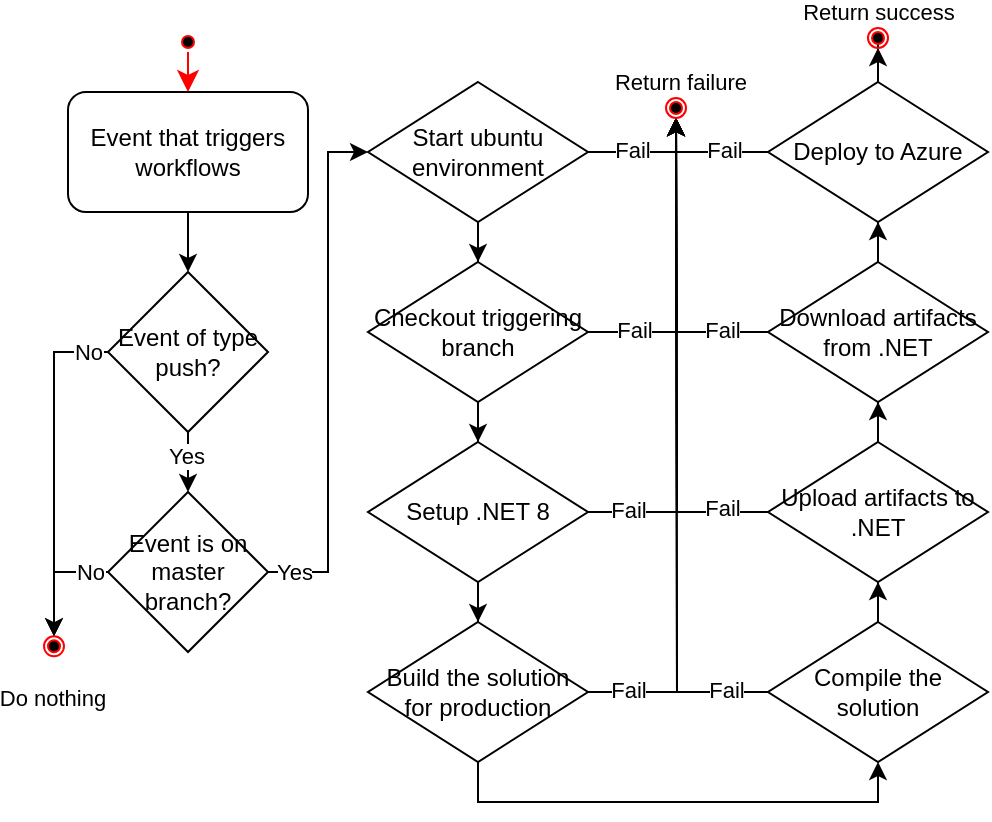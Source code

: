 <mxfile version="25.0.2">
  <diagram name="Side-1" id="jqf4CVR8H9oZOVj8HVa5">
    <mxGraphModel dx="787" dy="504" grid="1" gridSize="10" guides="1" tooltips="1" connect="1" arrows="1" fold="1" page="1" pageScale="1" pageWidth="827" pageHeight="1169" math="0" shadow="0">
      <root>
        <mxCell id="0" />
        <mxCell id="1" parent="0" />
        <mxCell id="xOpDSvbHtP4qXX7hfPy8-1" style="edgeStyle=orthogonalEdgeStyle;rounded=0;orthogonalLoop=1;jettySize=auto;html=1;entryX=0.5;entryY=0;entryDx=0;entryDy=0;" edge="1" parent="1" source="xOpDSvbHtP4qXX7hfPy8-2" target="xOpDSvbHtP4qXX7hfPy8-6">
          <mxGeometry relative="1" as="geometry" />
        </mxCell>
        <mxCell id="xOpDSvbHtP4qXX7hfPy8-2" value="&lt;font&gt;Event that triggers workflows&lt;/font&gt;" style="rounded=1;whiteSpace=wrap;html=1;" vertex="1" parent="1">
          <mxGeometry x="100" y="230" width="120" height="60" as="geometry" />
        </mxCell>
        <mxCell id="xOpDSvbHtP4qXX7hfPy8-54" style="edgeStyle=orthogonalEdgeStyle;rounded=0;orthogonalLoop=1;jettySize=auto;html=1;entryX=0.5;entryY=0;entryDx=0;entryDy=0;" edge="1" parent="1" source="xOpDSvbHtP4qXX7hfPy8-6" target="xOpDSvbHtP4qXX7hfPy8-53">
          <mxGeometry relative="1" as="geometry" />
        </mxCell>
        <mxCell id="xOpDSvbHtP4qXX7hfPy8-55" value="Yes" style="edgeLabel;html=1;align=center;verticalAlign=middle;resizable=0;points=[];" vertex="1" connectable="0" parent="xOpDSvbHtP4qXX7hfPy8-54">
          <mxGeometry x="0.525" y="1" relative="1" as="geometry">
            <mxPoint x="-2" y="-6" as="offset" />
          </mxGeometry>
        </mxCell>
        <mxCell id="xOpDSvbHtP4qXX7hfPy8-58" style="edgeStyle=orthogonalEdgeStyle;rounded=0;orthogonalLoop=1;jettySize=auto;html=1;exitX=0;exitY=0.5;exitDx=0;exitDy=0;entryX=0.5;entryY=0;entryDx=0;entryDy=0;" edge="1" parent="1" source="xOpDSvbHtP4qXX7hfPy8-6" target="xOpDSvbHtP4qXX7hfPy8-47">
          <mxGeometry relative="1" as="geometry" />
        </mxCell>
        <mxCell id="xOpDSvbHtP4qXX7hfPy8-60" value="No" style="edgeLabel;html=1;align=center;verticalAlign=middle;resizable=0;points=[];" vertex="1" connectable="0" parent="xOpDSvbHtP4qXX7hfPy8-58">
          <mxGeometry x="-0.803" relative="1" as="geometry">
            <mxPoint x="6" as="offset" />
          </mxGeometry>
        </mxCell>
        <mxCell id="xOpDSvbHtP4qXX7hfPy8-6" value="Event of type push?" style="rhombus;whiteSpace=wrap;html=1;" vertex="1" parent="1">
          <mxGeometry x="120" y="320" width="80" height="80" as="geometry" />
        </mxCell>
        <mxCell id="xOpDSvbHtP4qXX7hfPy8-13" style="edgeStyle=orthogonalEdgeStyle;rounded=0;orthogonalLoop=1;jettySize=auto;html=1;" edge="1" parent="1" source="xOpDSvbHtP4qXX7hfPy8-16" target="xOpDSvbHtP4qXX7hfPy8-20">
          <mxGeometry relative="1" as="geometry" />
        </mxCell>
        <mxCell id="xOpDSvbHtP4qXX7hfPy8-14" style="edgeStyle=orthogonalEdgeStyle;rounded=0;orthogonalLoop=1;jettySize=auto;html=1;entryX=0.5;entryY=1;entryDx=0;entryDy=0;" edge="1" parent="1" source="xOpDSvbHtP4qXX7hfPy8-16">
          <mxGeometry relative="1" as="geometry">
            <mxPoint x="404" y="243.0" as="targetPoint" />
            <Array as="points">
              <mxPoint x="404" y="260" />
            </Array>
          </mxGeometry>
        </mxCell>
        <mxCell id="xOpDSvbHtP4qXX7hfPy8-15" value="Fail" style="edgeLabel;html=1;align=center;verticalAlign=middle;resizable=0;points=[];" vertex="1" connectable="0" parent="xOpDSvbHtP4qXX7hfPy8-14">
          <mxGeometry x="-0.318" y="-2" relative="1" as="geometry">
            <mxPoint x="1" y="-3" as="offset" />
          </mxGeometry>
        </mxCell>
        <mxCell id="xOpDSvbHtP4qXX7hfPy8-16" value="Start ubuntu environment" style="rhombus;whiteSpace=wrap;html=1;" vertex="1" parent="1">
          <mxGeometry x="250" y="225" width="110" height="70" as="geometry" />
        </mxCell>
        <mxCell id="xOpDSvbHtP4qXX7hfPy8-17" style="edgeStyle=orthogonalEdgeStyle;rounded=0;orthogonalLoop=1;jettySize=auto;html=1;" edge="1" parent="1" source="xOpDSvbHtP4qXX7hfPy8-20" target="xOpDSvbHtP4qXX7hfPy8-23">
          <mxGeometry relative="1" as="geometry" />
        </mxCell>
        <mxCell id="xOpDSvbHtP4qXX7hfPy8-18" style="edgeStyle=orthogonalEdgeStyle;rounded=0;orthogonalLoop=1;jettySize=auto;html=1;entryX=0.5;entryY=1;entryDx=0;entryDy=0;" edge="1" parent="1" source="xOpDSvbHtP4qXX7hfPy8-20">
          <mxGeometry relative="1" as="geometry">
            <mxPoint x="404" y="243.0" as="targetPoint" />
          </mxGeometry>
        </mxCell>
        <mxCell id="xOpDSvbHtP4qXX7hfPy8-19" value="Fail" style="edgeLabel;html=1;align=center;verticalAlign=middle;resizable=0;points=[];" vertex="1" connectable="0" parent="xOpDSvbHtP4qXX7hfPy8-18">
          <mxGeometry x="-0.517" y="2" relative="1" as="geometry">
            <mxPoint x="-14" y="1" as="offset" />
          </mxGeometry>
        </mxCell>
        <mxCell id="xOpDSvbHtP4qXX7hfPy8-20" value="Checkout triggering branch" style="rhombus;whiteSpace=wrap;html=1;" vertex="1" parent="1">
          <mxGeometry x="250" y="315" width="110" height="70" as="geometry" />
        </mxCell>
        <mxCell id="xOpDSvbHtP4qXX7hfPy8-21" style="edgeStyle=orthogonalEdgeStyle;rounded=0;orthogonalLoop=1;jettySize=auto;html=1;entryX=0.5;entryY=0;entryDx=0;entryDy=0;" edge="1" parent="1" source="xOpDSvbHtP4qXX7hfPy8-23" target="xOpDSvbHtP4qXX7hfPy8-36">
          <mxGeometry relative="1" as="geometry" />
        </mxCell>
        <mxCell id="xOpDSvbHtP4qXX7hfPy8-22" style="edgeStyle=orthogonalEdgeStyle;rounded=0;orthogonalLoop=1;jettySize=auto;html=1;entryX=0.5;entryY=1;entryDx=0;entryDy=0;" edge="1" parent="1" source="xOpDSvbHtP4qXX7hfPy8-23">
          <mxGeometry relative="1" as="geometry">
            <mxPoint x="404" y="243.0" as="targetPoint" />
          </mxGeometry>
        </mxCell>
        <mxCell id="xOpDSvbHtP4qXX7hfPy8-23" value="Setup .NET 8" style="rhombus;whiteSpace=wrap;html=1;" vertex="1" parent="1">
          <mxGeometry x="250" y="405" width="110" height="70" as="geometry" />
        </mxCell>
        <mxCell id="xOpDSvbHtP4qXX7hfPy8-24" style="edgeStyle=orthogonalEdgeStyle;rounded=0;orthogonalLoop=1;jettySize=auto;html=1;entryX=0.5;entryY=1;entryDx=0;entryDy=0;" edge="1" parent="1" source="xOpDSvbHtP4qXX7hfPy8-28" target="xOpDSvbHtP4qXX7hfPy8-41">
          <mxGeometry relative="1" as="geometry" />
        </mxCell>
        <mxCell id="xOpDSvbHtP4qXX7hfPy8-25" style="edgeStyle=orthogonalEdgeStyle;rounded=0;orthogonalLoop=1;jettySize=auto;html=1;entryX=0.5;entryY=1;entryDx=0;entryDy=0;" edge="1" parent="1" source="xOpDSvbHtP4qXX7hfPy8-28">
          <mxGeometry relative="1" as="geometry">
            <mxPoint x="404" y="243.0" as="targetPoint" />
          </mxGeometry>
        </mxCell>
        <mxCell id="xOpDSvbHtP4qXX7hfPy8-26" value="Fail" style="edgeLabel;html=1;align=center;verticalAlign=middle;resizable=0;points=[];" vertex="1" connectable="0" parent="xOpDSvbHtP4qXX7hfPy8-25">
          <mxGeometry x="-0.627" relative="1" as="geometry">
            <mxPoint x="-25" y="-1" as="offset" />
          </mxGeometry>
        </mxCell>
        <mxCell id="xOpDSvbHtP4qXX7hfPy8-27" value="Fail" style="edgeLabel;html=1;align=center;verticalAlign=middle;resizable=0;points=[];" vertex="1" connectable="0" parent="xOpDSvbHtP4qXX7hfPy8-25">
          <mxGeometry x="-0.811" relative="1" as="geometry">
            <mxPoint y="-2" as="offset" />
          </mxGeometry>
        </mxCell>
        <mxCell id="xOpDSvbHtP4qXX7hfPy8-28" value="Upload artifacts to .NET" style="rhombus;whiteSpace=wrap;html=1;" vertex="1" parent="1">
          <mxGeometry x="450" y="405" width="110" height="70" as="geometry" />
        </mxCell>
        <mxCell id="xOpDSvbHtP4qXX7hfPy8-29" style="edgeStyle=orthogonalEdgeStyle;rounded=0;orthogonalLoop=1;jettySize=auto;html=1;entryX=0.5;entryY=1;entryDx=0;entryDy=0;" edge="1" parent="1" source="xOpDSvbHtP4qXX7hfPy8-32" target="xOpDSvbHtP4qXX7hfPy8-28">
          <mxGeometry relative="1" as="geometry" />
        </mxCell>
        <mxCell id="xOpDSvbHtP4qXX7hfPy8-30" style="edgeStyle=orthogonalEdgeStyle;rounded=0;orthogonalLoop=1;jettySize=auto;html=1;" edge="1" parent="1" source="xOpDSvbHtP4qXX7hfPy8-32">
          <mxGeometry relative="1" as="geometry">
            <mxPoint x="404" y="243.0" as="targetPoint" />
          </mxGeometry>
        </mxCell>
        <mxCell id="xOpDSvbHtP4qXX7hfPy8-31" value="Fail" style="edgeLabel;html=1;align=center;verticalAlign=middle;resizable=0;points=[];" vertex="1" connectable="0" parent="xOpDSvbHtP4qXX7hfPy8-30">
          <mxGeometry x="-0.821" y="-2" relative="1" as="geometry">
            <mxPoint x="9" y="1" as="offset" />
          </mxGeometry>
        </mxCell>
        <mxCell id="xOpDSvbHtP4qXX7hfPy8-32" value="Compile the solution" style="rhombus;whiteSpace=wrap;html=1;" vertex="1" parent="1">
          <mxGeometry x="450" y="495" width="110" height="70" as="geometry" />
        </mxCell>
        <mxCell id="xOpDSvbHtP4qXX7hfPy8-33" style="edgeStyle=orthogonalEdgeStyle;rounded=0;orthogonalLoop=1;jettySize=auto;html=1;entryX=0.5;entryY=1;entryDx=0;entryDy=0;exitX=0.5;exitY=1;exitDx=0;exitDy=0;" edge="1" parent="1" source="xOpDSvbHtP4qXX7hfPy8-36" target="xOpDSvbHtP4qXX7hfPy8-32">
          <mxGeometry relative="1" as="geometry" />
        </mxCell>
        <mxCell id="xOpDSvbHtP4qXX7hfPy8-34" style="edgeStyle=orthogonalEdgeStyle;rounded=0;orthogonalLoop=1;jettySize=auto;html=1;" edge="1" parent="1" source="xOpDSvbHtP4qXX7hfPy8-36">
          <mxGeometry relative="1" as="geometry">
            <mxPoint x="404" y="243.0" as="targetPoint" />
          </mxGeometry>
        </mxCell>
        <mxCell id="xOpDSvbHtP4qXX7hfPy8-35" value="Fail" style="edgeLabel;html=1;align=center;verticalAlign=middle;resizable=0;points=[];" vertex="1" connectable="0" parent="xOpDSvbHtP4qXX7hfPy8-34">
          <mxGeometry x="-0.86" y="-2" relative="1" as="geometry">
            <mxPoint x="-3" y="-3" as="offset" />
          </mxGeometry>
        </mxCell>
        <mxCell id="xOpDSvbHtP4qXX7hfPy8-36" value="Build the solution for production" style="rhombus;whiteSpace=wrap;html=1;" vertex="1" parent="1">
          <mxGeometry x="250" y="495" width="110" height="70" as="geometry" />
        </mxCell>
        <mxCell id="xOpDSvbHtP4qXX7hfPy8-37" style="edgeStyle=orthogonalEdgeStyle;rounded=0;orthogonalLoop=1;jettySize=auto;html=1;entryX=0.5;entryY=1;entryDx=0;entryDy=0;" edge="1" parent="1" source="xOpDSvbHtP4qXX7hfPy8-41" target="xOpDSvbHtP4qXX7hfPy8-46">
          <mxGeometry relative="1" as="geometry" />
        </mxCell>
        <mxCell id="xOpDSvbHtP4qXX7hfPy8-38" style="edgeStyle=orthogonalEdgeStyle;rounded=0;orthogonalLoop=1;jettySize=auto;html=1;exitX=0;exitY=0.5;exitDx=0;exitDy=0;entryX=0.5;entryY=1;entryDx=0;entryDy=0;" edge="1" parent="1" source="xOpDSvbHtP4qXX7hfPy8-41" target="xOpDSvbHtP4qXX7hfPy8-51">
          <mxGeometry relative="1" as="geometry" />
        </mxCell>
        <mxCell id="xOpDSvbHtP4qXX7hfPy8-39" value="Fail" style="edgeLabel;html=1;align=center;verticalAlign=middle;resizable=0;points=[];" vertex="1" connectable="0" parent="xOpDSvbHtP4qXX7hfPy8-38">
          <mxGeometry x="-0.696" y="-1" relative="1" as="geometry">
            <mxPoint as="offset" />
          </mxGeometry>
        </mxCell>
        <mxCell id="xOpDSvbHtP4qXX7hfPy8-40" value="Return failure" style="edgeLabel;html=1;align=center;verticalAlign=middle;resizable=0;points=[];" vertex="1" connectable="0" parent="xOpDSvbHtP4qXX7hfPy8-38">
          <mxGeometry x="0.475" y="1" relative="1" as="geometry">
            <mxPoint x="3" y="-58" as="offset" />
          </mxGeometry>
        </mxCell>
        <mxCell id="xOpDSvbHtP4qXX7hfPy8-41" value="Download artifacts from .NET" style="rhombus;whiteSpace=wrap;html=1;" vertex="1" parent="1">
          <mxGeometry x="450" y="315" width="110" height="70" as="geometry" />
        </mxCell>
        <mxCell id="xOpDSvbHtP4qXX7hfPy8-42" style="edgeStyle=orthogonalEdgeStyle;rounded=0;orthogonalLoop=1;jettySize=auto;html=1;entryX=0.5;entryY=1;entryDx=0;entryDy=0;" edge="1" parent="1" source="xOpDSvbHtP4qXX7hfPy8-46" target="xOpDSvbHtP4qXX7hfPy8-48">
          <mxGeometry relative="1" as="geometry" />
        </mxCell>
        <mxCell id="xOpDSvbHtP4qXX7hfPy8-43" value="Return success" style="edgeLabel;html=1;align=center;verticalAlign=middle;resizable=0;points=[];" vertex="1" connectable="0" parent="xOpDSvbHtP4qXX7hfPy8-42">
          <mxGeometry x="0.619" y="-1" relative="1" as="geometry">
            <mxPoint x="-1" y="-30" as="offset" />
          </mxGeometry>
        </mxCell>
        <mxCell id="xOpDSvbHtP4qXX7hfPy8-44" style="edgeStyle=orthogonalEdgeStyle;rounded=0;orthogonalLoop=1;jettySize=auto;html=1;exitX=0;exitY=0.5;exitDx=0;exitDy=0;entryX=0.5;entryY=1;entryDx=0;entryDy=0;" edge="1" parent="1" source="xOpDSvbHtP4qXX7hfPy8-46" target="xOpDSvbHtP4qXX7hfPy8-51">
          <mxGeometry relative="1" as="geometry">
            <Array as="points">
              <mxPoint x="404" y="260" />
            </Array>
          </mxGeometry>
        </mxCell>
        <mxCell id="xOpDSvbHtP4qXX7hfPy8-45" value="Fail" style="edgeLabel;html=1;align=center;verticalAlign=middle;resizable=0;points=[];" vertex="1" connectable="0" parent="xOpDSvbHtP4qXX7hfPy8-44">
          <mxGeometry x="-0.332" relative="1" as="geometry">
            <mxPoint x="-1" y="-1" as="offset" />
          </mxGeometry>
        </mxCell>
        <mxCell id="xOpDSvbHtP4qXX7hfPy8-46" value="Deploy to Azure" style="rhombus;whiteSpace=wrap;html=1;" vertex="1" parent="1">
          <mxGeometry x="450" y="225" width="110" height="70" as="geometry" />
        </mxCell>
        <mxCell id="xOpDSvbHtP4qXX7hfPy8-47" value="" style="ellipse;html=1;shape=endState;fillColor=#000000;strokeColor=#ff0000;" vertex="1" parent="1">
          <mxGeometry x="88" y="502.15" width="10" height="10" as="geometry" />
        </mxCell>
        <mxCell id="xOpDSvbHtP4qXX7hfPy8-48" value="" style="ellipse;html=1;shape=endState;fillColor=#000000;strokeColor=#ff0000;" vertex="1" parent="1">
          <mxGeometry x="500" y="198" width="10" height="10" as="geometry" />
        </mxCell>
        <mxCell id="xOpDSvbHtP4qXX7hfPy8-49" value="" style="ellipse;html=1;shape=startState;fillColor=#000000;strokeColor=#ff0000;" vertex="1" parent="1">
          <mxGeometry x="155" y="200" width="10" height="10" as="geometry" />
        </mxCell>
        <mxCell id="xOpDSvbHtP4qXX7hfPy8-50" value="" style="edgeStyle=orthogonalEdgeStyle;html=1;verticalAlign=bottom;endArrow=classic;endSize=8;strokeColor=#ff0000;rounded=0;endFill=1;" edge="1" parent="1" source="xOpDSvbHtP4qXX7hfPy8-49">
          <mxGeometry relative="1" as="geometry">
            <mxPoint x="160" y="230" as="targetPoint" />
          </mxGeometry>
        </mxCell>
        <mxCell id="xOpDSvbHtP4qXX7hfPy8-51" value="" style="ellipse;html=1;shape=endState;fillColor=#000000;strokeColor=#ff0000;" vertex="1" parent="1">
          <mxGeometry x="399" y="233" width="10" height="10" as="geometry" />
        </mxCell>
        <mxCell id="xOpDSvbHtP4qXX7hfPy8-59" style="edgeStyle=orthogonalEdgeStyle;rounded=0;orthogonalLoop=1;jettySize=auto;html=1;exitX=0;exitY=0.5;exitDx=0;exitDy=0;entryX=0.5;entryY=0;entryDx=0;entryDy=0;" edge="1" parent="1" source="xOpDSvbHtP4qXX7hfPy8-53" target="xOpDSvbHtP4qXX7hfPy8-47">
          <mxGeometry relative="1" as="geometry" />
        </mxCell>
        <mxCell id="xOpDSvbHtP4qXX7hfPy8-61" value="No" style="edgeLabel;html=1;align=center;verticalAlign=middle;resizable=0;points=[];" vertex="1" connectable="0" parent="xOpDSvbHtP4qXX7hfPy8-59">
          <mxGeometry x="-0.671" y="1" relative="1" as="geometry">
            <mxPoint y="-1" as="offset" />
          </mxGeometry>
        </mxCell>
        <mxCell id="xOpDSvbHtP4qXX7hfPy8-64" value="Do nothing" style="edgeLabel;html=1;align=center;verticalAlign=middle;resizable=0;points=[];" vertex="1" connectable="0" parent="xOpDSvbHtP4qXX7hfPy8-59">
          <mxGeometry x="0.499" y="1" relative="1" as="geometry">
            <mxPoint x="-2" y="45" as="offset" />
          </mxGeometry>
        </mxCell>
        <mxCell id="xOpDSvbHtP4qXX7hfPy8-62" style="edgeStyle=orthogonalEdgeStyle;rounded=0;orthogonalLoop=1;jettySize=auto;html=1;exitX=1;exitY=0.5;exitDx=0;exitDy=0;entryX=0;entryY=0.5;entryDx=0;entryDy=0;" edge="1" parent="1" source="xOpDSvbHtP4qXX7hfPy8-53" target="xOpDSvbHtP4qXX7hfPy8-16">
          <mxGeometry relative="1" as="geometry">
            <Array as="points">
              <mxPoint x="230" y="470" />
              <mxPoint x="230" y="260" />
            </Array>
          </mxGeometry>
        </mxCell>
        <mxCell id="xOpDSvbHtP4qXX7hfPy8-63" value="Yes" style="edgeLabel;html=1;align=center;verticalAlign=middle;resizable=0;points=[];" vertex="1" connectable="0" parent="xOpDSvbHtP4qXX7hfPy8-62">
          <mxGeometry x="-0.901" y="-1" relative="1" as="geometry">
            <mxPoint y="-1" as="offset" />
          </mxGeometry>
        </mxCell>
        <mxCell id="xOpDSvbHtP4qXX7hfPy8-53" value="Event is on master branch?" style="rhombus;whiteSpace=wrap;html=1;" vertex="1" parent="1">
          <mxGeometry x="120" y="430" width="80" height="80" as="geometry" />
        </mxCell>
      </root>
    </mxGraphModel>
  </diagram>
</mxfile>
